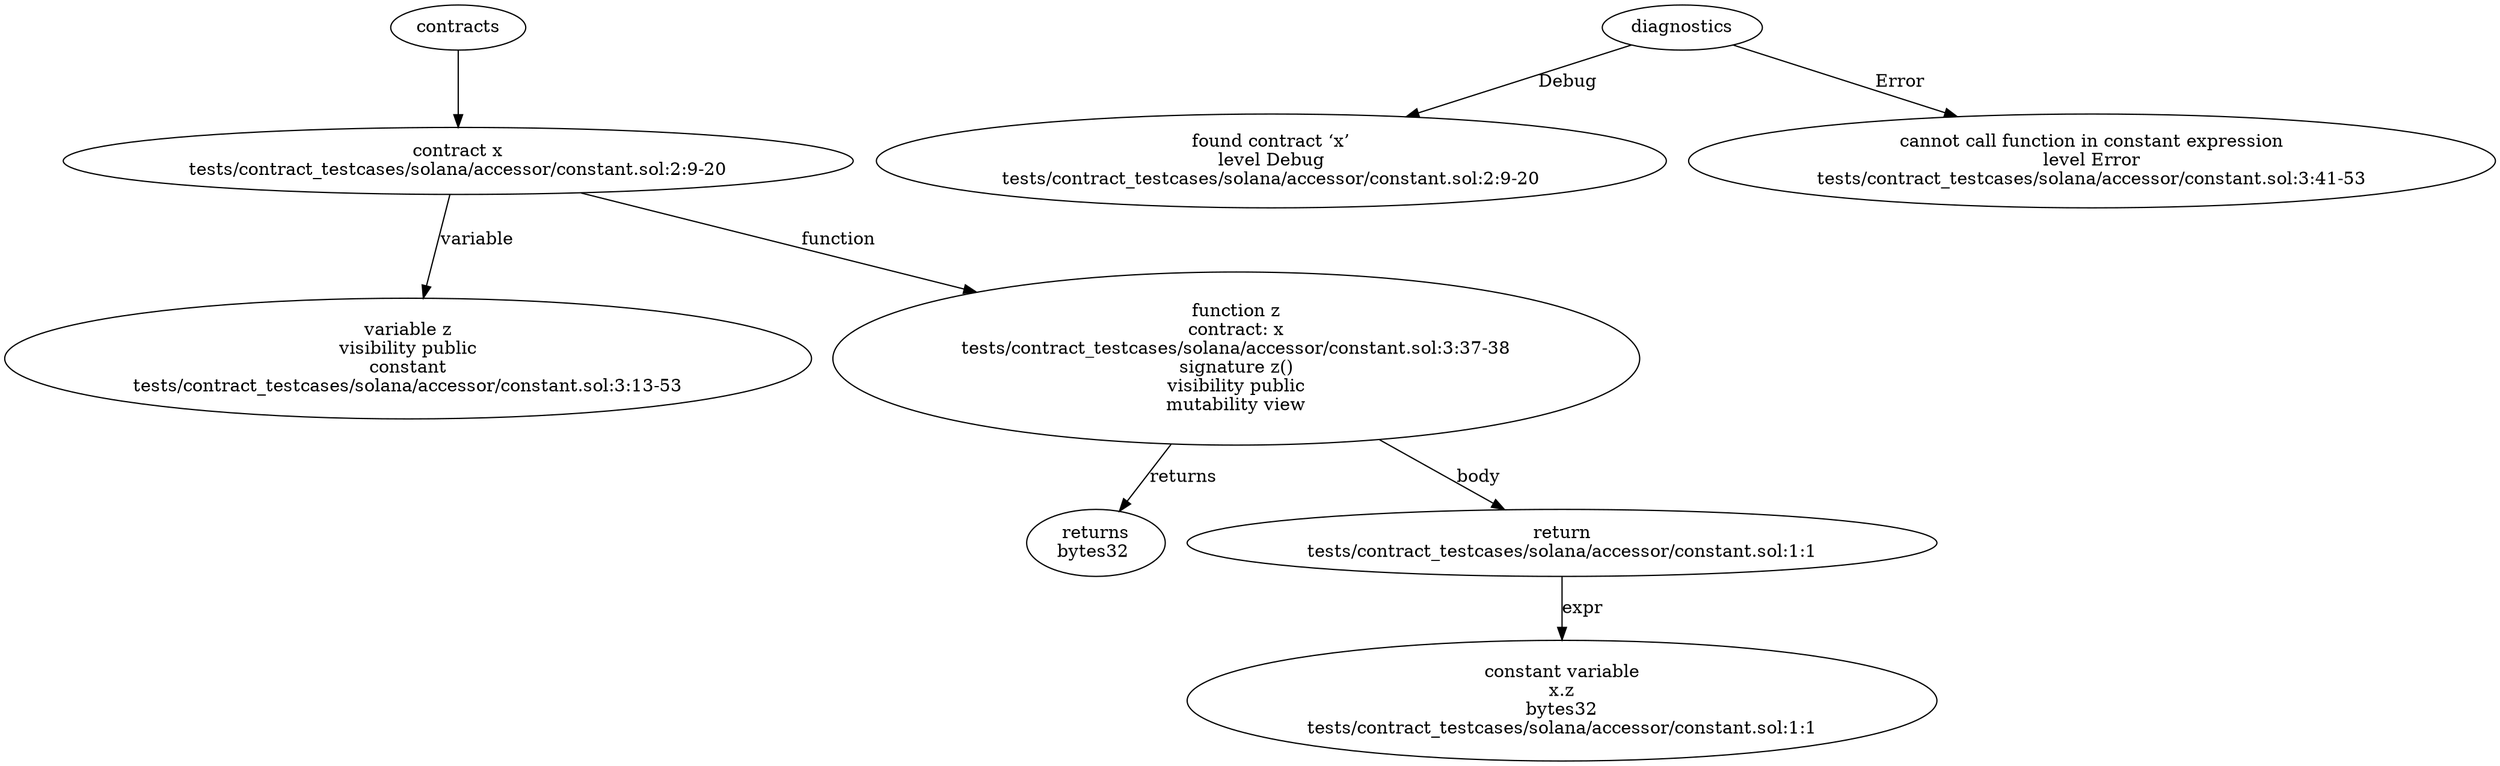 strict digraph "tests/contract_testcases/solana/accessor/constant.sol" {
	contract [label="contract x\ntests/contract_testcases/solana/accessor/constant.sol:2:9-20"]
	var [label="variable z\nvisibility public\nconstant\ntests/contract_testcases/solana/accessor/constant.sol:3:13-53"]
	z [label="function z\ncontract: x\ntests/contract_testcases/solana/accessor/constant.sol:3:37-38\nsignature z()\nvisibility public\nmutability view"]
	returns [label="returns\nbytes32 "]
	return [label="return\ntests/contract_testcases/solana/accessor/constant.sol:1:1"]
	constant [label="constant variable\nx.z\nbytes32\ntests/contract_testcases/solana/accessor/constant.sol:1:1"]
	diagnostic [label="found contract ‘x’\nlevel Debug\ntests/contract_testcases/solana/accessor/constant.sol:2:9-20"]
	diagnostic_10 [label="cannot call function in constant expression\nlevel Error\ntests/contract_testcases/solana/accessor/constant.sol:3:41-53"]
	contracts -> contract
	contract -> var [label="variable"]
	contract -> z [label="function"]
	z -> returns [label="returns"]
	z -> return [label="body"]
	return -> constant [label="expr"]
	diagnostics -> diagnostic [label="Debug"]
	diagnostics -> diagnostic_10 [label="Error"]
}
